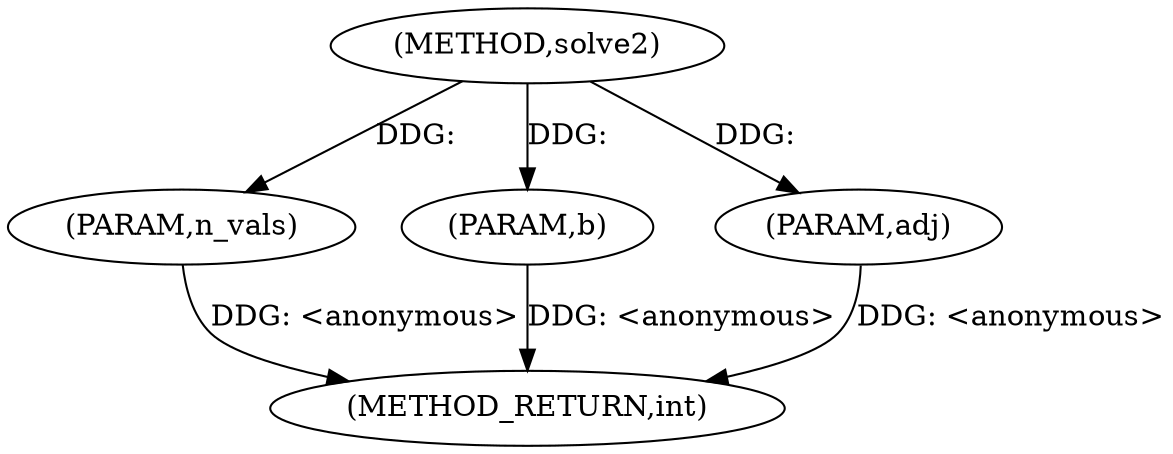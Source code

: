 digraph "solve2" {  
"1000554" [label = "(METHOD,solve2)" ]
"1000559" [label = "(METHOD_RETURN,int)" ]
"1000555" [label = "(PARAM,n_vals)" ]
"1000556" [label = "(PARAM,b)" ]
"1000557" [label = "(PARAM,adj)" ]
  "1000555" -> "1000559"  [ label = "DDG: <anonymous>"] 
  "1000556" -> "1000559"  [ label = "DDG: <anonymous>"] 
  "1000557" -> "1000559"  [ label = "DDG: <anonymous>"] 
  "1000554" -> "1000555"  [ label = "DDG: "] 
  "1000554" -> "1000556"  [ label = "DDG: "] 
  "1000554" -> "1000557"  [ label = "DDG: "] 
}
